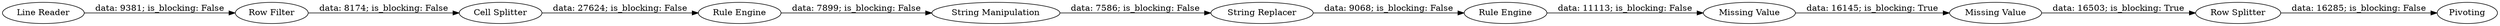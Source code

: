 digraph {
	"-9064250654313599928_28" [label="Missing Value"]
	"-9064250654313599928_33" [label="Line Reader"]
	"-9064250654313599928_26" [label="Rule Engine"]
	"-9064250654313599928_31" [label="String Manipulation"]
	"-9064250654313599928_29" [label=Pivoting]
	"-9064250654313599928_32" [label="Missing Value"]
	"-9064250654313599928_24" [label="Cell Splitter"]
	"-9064250654313599928_30" [label="Rule Engine"]
	"-9064250654313599928_34" [label="String Replacer"]
	"-9064250654313599928_35" [label="Row Splitter"]
	"-9064250654313599928_25" [label="Row Filter"]
	"-9064250654313599928_32" -> "-9064250654313599928_28" [label="data: 16145; is_blocking: True"]
	"-9064250654313599928_26" -> "-9064250654313599928_32" [label="data: 11113; is_blocking: False"]
	"-9064250654313599928_25" -> "-9064250654313599928_24" [label="data: 8174; is_blocking: False"]
	"-9064250654313599928_34" -> "-9064250654313599928_26" [label="data: 9068; is_blocking: False"]
	"-9064250654313599928_35" -> "-9064250654313599928_29" [label="data: 16285; is_blocking: False"]
	"-9064250654313599928_33" -> "-9064250654313599928_25" [label="data: 9381; is_blocking: False"]
	"-9064250654313599928_31" -> "-9064250654313599928_34" [label="data: 7586; is_blocking: False"]
	"-9064250654313599928_28" -> "-9064250654313599928_35" [label="data: 16503; is_blocking: True"]
	"-9064250654313599928_30" -> "-9064250654313599928_31" [label="data: 7899; is_blocking: False"]
	"-9064250654313599928_24" -> "-9064250654313599928_30" [label="data: 27624; is_blocking: False"]
	rankdir=LR
}
